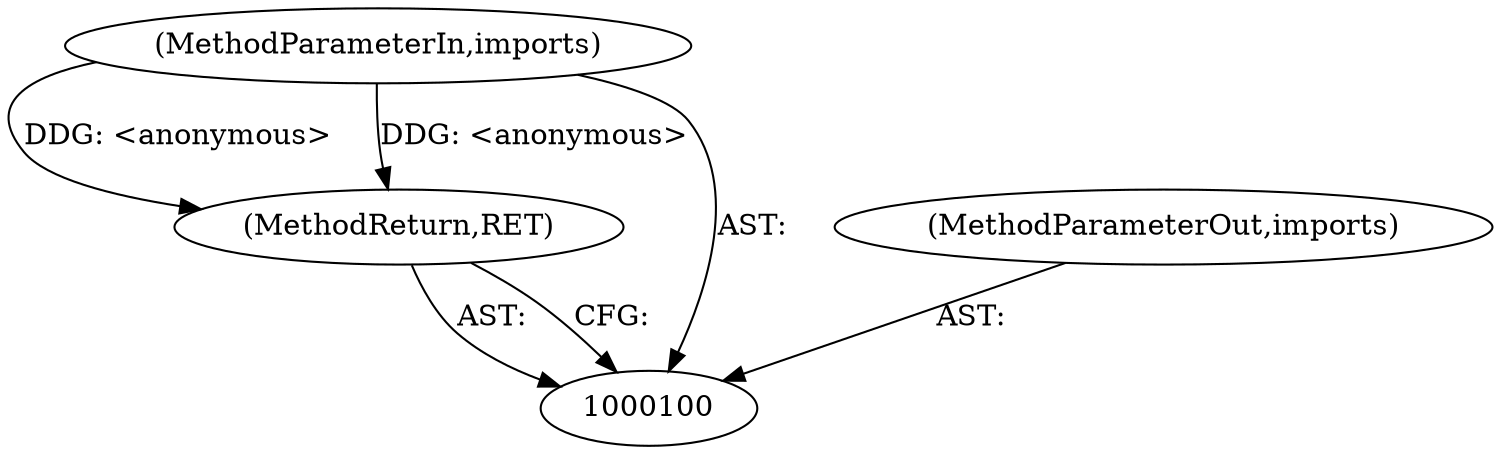 digraph "0_radare2_60208765887f5f008b3b9a883f3addc8bdb9c134" {
"1000103" [label="(MethodReturn,RET)"];
"1000101" [label="(MethodParameterIn,imports)"];
"1000120" [label="(MethodParameterOut,imports)"];
"1000103" -> "1000100"  [label="AST: "];
"1000103" -> "1000100"  [label="CFG: "];
"1000101" -> "1000103"  [label="DDG: <anonymous>"];
"1000101" -> "1000100"  [label="AST: "];
"1000101" -> "1000103"  [label="DDG: <anonymous>"];
"1000120" -> "1000100"  [label="AST: "];
}

